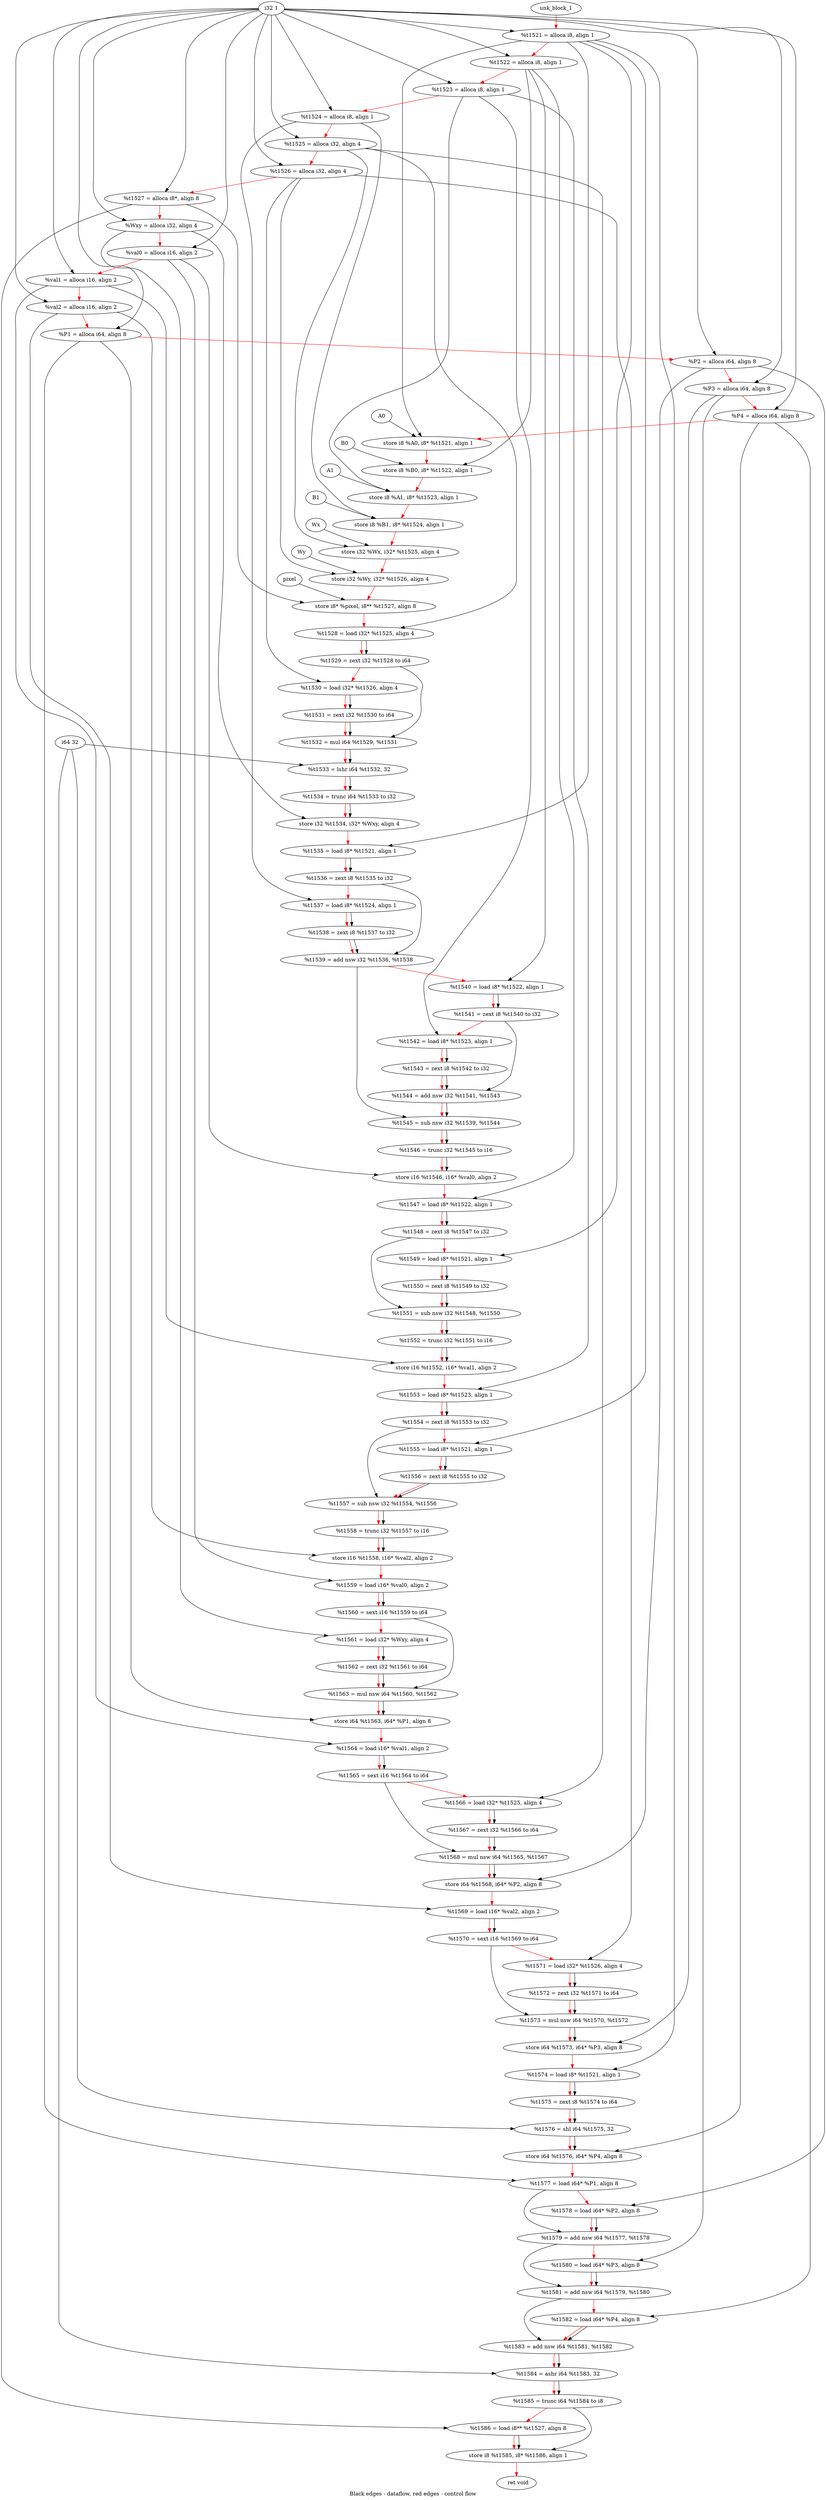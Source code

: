digraph G {
compound=true
label="Black edges - dataflow, red edges - control flow"
"t1521" [label="  %t1521 = alloca i8, align 1"]
"t1522" [label="  %t1522 = alloca i8, align 1"]
"t1523" [label="  %t1523 = alloca i8, align 1"]
"t1524" [label="  %t1524 = alloca i8, align 1"]
"t1525" [label="  %t1525 = alloca i32, align 4"]
"t1526" [label="  %t1526 = alloca i32, align 4"]
"t1527" [label="  %t1527 = alloca i8*, align 8"]
"Wxy" [label="  %Wxy = alloca i32, align 4"]
"val0" [label="  %val0 = alloca i16, align 2"]
"val1" [label="  %val1 = alloca i16, align 2"]
"val2" [label="  %val2 = alloca i16, align 2"]
"P1" [label="  %P1 = alloca i64, align 8"]
"P2" [label="  %P2 = alloca i64, align 8"]
"P3" [label="  %P3 = alloca i64, align 8"]
"P4" [label="  %P4 = alloca i64, align 8"]
"_1" [label="  store i8 %A0, i8* %t1521, align 1"]
"_2" [label="  store i8 %B0, i8* %t1522, align 1"]
"_3" [label="  store i8 %A1, i8* %t1523, align 1"]
"_4" [label="  store i8 %B1, i8* %t1524, align 1"]
"_5" [label="  store i32 %Wx, i32* %t1525, align 4"]
"_6" [label="  store i32 %Wy, i32* %t1526, align 4"]
"_7" [label="  store i8* %pixel, i8** %t1527, align 8"]
"t1528" [label="  %t1528 = load i32* %t1525, align 4"]
"t1529" [label="  %t1529 = zext i32 %t1528 to i64"]
"t1530" [label="  %t1530 = load i32* %t1526, align 4"]
"t1531" [label="  %t1531 = zext i32 %t1530 to i64"]
"t1532" [label="  %t1532 = mul i64 %t1529, %t1531"]
"t1533" [label="  %t1533 = lshr i64 %t1532, 32"]
"t1534" [label="  %t1534 = trunc i64 %t1533 to i32"]
"_8" [label="  store i32 %t1534, i32* %Wxy, align 4"]
"t1535" [label="  %t1535 = load i8* %t1521, align 1"]
"t1536" [label="  %t1536 = zext i8 %t1535 to i32"]
"t1537" [label="  %t1537 = load i8* %t1524, align 1"]
"t1538" [label="  %t1538 = zext i8 %t1537 to i32"]
"t1539" [label="  %t1539 = add nsw i32 %t1536, %t1538"]
"t1540" [label="  %t1540 = load i8* %t1522, align 1"]
"t1541" [label="  %t1541 = zext i8 %t1540 to i32"]
"t1542" [label="  %t1542 = load i8* %t1523, align 1"]
"t1543" [label="  %t1543 = zext i8 %t1542 to i32"]
"t1544" [label="  %t1544 = add nsw i32 %t1541, %t1543"]
"t1545" [label="  %t1545 = sub nsw i32 %t1539, %t1544"]
"t1546" [label="  %t1546 = trunc i32 %t1545 to i16"]
"_9" [label="  store i16 %t1546, i16* %val0, align 2"]
"t1547" [label="  %t1547 = load i8* %t1522, align 1"]
"t1548" [label="  %t1548 = zext i8 %t1547 to i32"]
"t1549" [label="  %t1549 = load i8* %t1521, align 1"]
"t1550" [label="  %t1550 = zext i8 %t1549 to i32"]
"t1551" [label="  %t1551 = sub nsw i32 %t1548, %t1550"]
"t1552" [label="  %t1552 = trunc i32 %t1551 to i16"]
"_10" [label="  store i16 %t1552, i16* %val1, align 2"]
"t1553" [label="  %t1553 = load i8* %t1523, align 1"]
"t1554" [label="  %t1554 = zext i8 %t1553 to i32"]
"t1555" [label="  %t1555 = load i8* %t1521, align 1"]
"t1556" [label="  %t1556 = zext i8 %t1555 to i32"]
"t1557" [label="  %t1557 = sub nsw i32 %t1554, %t1556"]
"t1558" [label="  %t1558 = trunc i32 %t1557 to i16"]
"_11" [label="  store i16 %t1558, i16* %val2, align 2"]
"t1559" [label="  %t1559 = load i16* %val0, align 2"]
"t1560" [label="  %t1560 = sext i16 %t1559 to i64"]
"t1561" [label="  %t1561 = load i32* %Wxy, align 4"]
"t1562" [label="  %t1562 = zext i32 %t1561 to i64"]
"t1563" [label="  %t1563 = mul nsw i64 %t1560, %t1562"]
"_12" [label="  store i64 %t1563, i64* %P1, align 8"]
"t1564" [label="  %t1564 = load i16* %val1, align 2"]
"t1565" [label="  %t1565 = sext i16 %t1564 to i64"]
"t1566" [label="  %t1566 = load i32* %t1525, align 4"]
"t1567" [label="  %t1567 = zext i32 %t1566 to i64"]
"t1568" [label="  %t1568 = mul nsw i64 %t1565, %t1567"]
"_13" [label="  store i64 %t1568, i64* %P2, align 8"]
"t1569" [label="  %t1569 = load i16* %val2, align 2"]
"t1570" [label="  %t1570 = sext i16 %t1569 to i64"]
"t1571" [label="  %t1571 = load i32* %t1526, align 4"]
"t1572" [label="  %t1572 = zext i32 %t1571 to i64"]
"t1573" [label="  %t1573 = mul nsw i64 %t1570, %t1572"]
"_14" [label="  store i64 %t1573, i64* %P3, align 8"]
"t1574" [label="  %t1574 = load i8* %t1521, align 1"]
"t1575" [label="  %t1575 = zext i8 %t1574 to i64"]
"t1576" [label="  %t1576 = shl i64 %t1575, 32"]
"_15" [label="  store i64 %t1576, i64* %P4, align 8"]
"t1577" [label="  %t1577 = load i64* %P1, align 8"]
"t1578" [label="  %t1578 = load i64* %P2, align 8"]
"t1579" [label="  %t1579 = add nsw i64 %t1577, %t1578"]
"t1580" [label="  %t1580 = load i64* %P3, align 8"]
"t1581" [label="  %t1581 = add nsw i64 %t1579, %t1580"]
"t1582" [label="  %t1582 = load i64* %P4, align 8"]
"t1583" [label="  %t1583 = add nsw i64 %t1581, %t1582"]
"t1584" [label="  %t1584 = ashr i64 %t1583, 32"]
"t1585" [label="  %t1585 = trunc i64 %t1584 to i8"]
"t1586" [label="  %t1586 = load i8** %t1527, align 8"]
"_16" [label="  store i8 %t1585, i8* %t1586, align 1"]
"_17" [label="  ret void"]
"unk_block_1" -> "t1521"[color=red]
"i32 1" -> "t1521"
"t1521" -> "t1522"[color=red weight=2]
"i32 1" -> "t1522"
"t1522" -> "t1523"[color=red weight=2]
"i32 1" -> "t1523"
"t1523" -> "t1524"[color=red weight=2]
"i32 1" -> "t1524"
"t1524" -> "t1525"[color=red weight=2]
"i32 1" -> "t1525"
"t1525" -> "t1526"[color=red weight=2]
"i32 1" -> "t1526"
"t1526" -> "t1527"[color=red weight=2]
"i32 1" -> "t1527"
"t1527" -> "Wxy"[color=red weight=2]
"i32 1" -> "Wxy"
"Wxy" -> "val0"[color=red weight=2]
"i32 1" -> "val0"
"val0" -> "val1"[color=red weight=2]
"i32 1" -> "val1"
"val1" -> "val2"[color=red weight=2]
"i32 1" -> "val2"
"val2" -> "P1"[color=red weight=2]
"i32 1" -> "P1"
"P1" -> "P2"[color=red weight=2]
"i32 1" -> "P2"
"P2" -> "P3"[color=red weight=2]
"i32 1" -> "P3"
"P3" -> "P4"[color=red weight=2]
"i32 1" -> "P4"
"P4" -> "_1"[color=red weight=2]
"A0" -> "_1"
"t1521" -> "_1"
"_1" -> "_2"[color=red weight=2]
"B0" -> "_2"
"t1522" -> "_2"
"_2" -> "_3"[color=red weight=2]
"A1" -> "_3"
"t1523" -> "_3"
"_3" -> "_4"[color=red weight=2]
"B1" -> "_4"
"t1524" -> "_4"
"_4" -> "_5"[color=red weight=2]
"Wx" -> "_5"
"t1525" -> "_5"
"_5" -> "_6"[color=red weight=2]
"Wy" -> "_6"
"t1526" -> "_6"
"_6" -> "_7"[color=red weight=2]
"pixel" -> "_7"
"t1527" -> "_7"
"_7" -> "t1528"[color=red weight=2]
"t1525" -> "t1528"
"t1528" -> "t1529"[color=red weight=2]
"t1528" -> "t1529"
"t1529" -> "t1530"[color=red weight=2]
"t1526" -> "t1530"
"t1530" -> "t1531"[color=red weight=2]
"t1530" -> "t1531"
"t1531" -> "t1532"[color=red weight=2]
"t1529" -> "t1532"
"t1531" -> "t1532"
"t1532" -> "t1533"[color=red weight=2]
"t1532" -> "t1533"
"i64 32" -> "t1533"
"t1533" -> "t1534"[color=red weight=2]
"t1533" -> "t1534"
"t1534" -> "_8"[color=red weight=2]
"t1534" -> "_8"
"Wxy" -> "_8"
"_8" -> "t1535"[color=red weight=2]
"t1521" -> "t1535"
"t1535" -> "t1536"[color=red weight=2]
"t1535" -> "t1536"
"t1536" -> "t1537"[color=red weight=2]
"t1524" -> "t1537"
"t1537" -> "t1538"[color=red weight=2]
"t1537" -> "t1538"
"t1538" -> "t1539"[color=red weight=2]
"t1536" -> "t1539"
"t1538" -> "t1539"
"t1539" -> "t1540"[color=red weight=2]
"t1522" -> "t1540"
"t1540" -> "t1541"[color=red weight=2]
"t1540" -> "t1541"
"t1541" -> "t1542"[color=red weight=2]
"t1523" -> "t1542"
"t1542" -> "t1543"[color=red weight=2]
"t1542" -> "t1543"
"t1543" -> "t1544"[color=red weight=2]
"t1541" -> "t1544"
"t1543" -> "t1544"
"t1544" -> "t1545"[color=red weight=2]
"t1539" -> "t1545"
"t1544" -> "t1545"
"t1545" -> "t1546"[color=red weight=2]
"t1545" -> "t1546"
"t1546" -> "_9"[color=red weight=2]
"t1546" -> "_9"
"val0" -> "_9"
"_9" -> "t1547"[color=red weight=2]
"t1522" -> "t1547"
"t1547" -> "t1548"[color=red weight=2]
"t1547" -> "t1548"
"t1548" -> "t1549"[color=red weight=2]
"t1521" -> "t1549"
"t1549" -> "t1550"[color=red weight=2]
"t1549" -> "t1550"
"t1550" -> "t1551"[color=red weight=2]
"t1548" -> "t1551"
"t1550" -> "t1551"
"t1551" -> "t1552"[color=red weight=2]
"t1551" -> "t1552"
"t1552" -> "_10"[color=red weight=2]
"t1552" -> "_10"
"val1" -> "_10"
"_10" -> "t1553"[color=red weight=2]
"t1523" -> "t1553"
"t1553" -> "t1554"[color=red weight=2]
"t1553" -> "t1554"
"t1554" -> "t1555"[color=red weight=2]
"t1521" -> "t1555"
"t1555" -> "t1556"[color=red weight=2]
"t1555" -> "t1556"
"t1556" -> "t1557"[color=red weight=2]
"t1554" -> "t1557"
"t1556" -> "t1557"
"t1557" -> "t1558"[color=red weight=2]
"t1557" -> "t1558"
"t1558" -> "_11"[color=red weight=2]
"t1558" -> "_11"
"val2" -> "_11"
"_11" -> "t1559"[color=red weight=2]
"val0" -> "t1559"
"t1559" -> "t1560"[color=red weight=2]
"t1559" -> "t1560"
"t1560" -> "t1561"[color=red weight=2]
"Wxy" -> "t1561"
"t1561" -> "t1562"[color=red weight=2]
"t1561" -> "t1562"
"t1562" -> "t1563"[color=red weight=2]
"t1560" -> "t1563"
"t1562" -> "t1563"
"t1563" -> "_12"[color=red weight=2]
"t1563" -> "_12"
"P1" -> "_12"
"_12" -> "t1564"[color=red weight=2]
"val1" -> "t1564"
"t1564" -> "t1565"[color=red weight=2]
"t1564" -> "t1565"
"t1565" -> "t1566"[color=red weight=2]
"t1525" -> "t1566"
"t1566" -> "t1567"[color=red weight=2]
"t1566" -> "t1567"
"t1567" -> "t1568"[color=red weight=2]
"t1565" -> "t1568"
"t1567" -> "t1568"
"t1568" -> "_13"[color=red weight=2]
"t1568" -> "_13"
"P2" -> "_13"
"_13" -> "t1569"[color=red weight=2]
"val2" -> "t1569"
"t1569" -> "t1570"[color=red weight=2]
"t1569" -> "t1570"
"t1570" -> "t1571"[color=red weight=2]
"t1526" -> "t1571"
"t1571" -> "t1572"[color=red weight=2]
"t1571" -> "t1572"
"t1572" -> "t1573"[color=red weight=2]
"t1570" -> "t1573"
"t1572" -> "t1573"
"t1573" -> "_14"[color=red weight=2]
"t1573" -> "_14"
"P3" -> "_14"
"_14" -> "t1574"[color=red weight=2]
"t1521" -> "t1574"
"t1574" -> "t1575"[color=red weight=2]
"t1574" -> "t1575"
"t1575" -> "t1576"[color=red weight=2]
"t1575" -> "t1576"
"i64 32" -> "t1576"
"t1576" -> "_15"[color=red weight=2]
"t1576" -> "_15"
"P4" -> "_15"
"_15" -> "t1577"[color=red weight=2]
"P1" -> "t1577"
"t1577" -> "t1578"[color=red weight=2]
"P2" -> "t1578"
"t1578" -> "t1579"[color=red weight=2]
"t1577" -> "t1579"
"t1578" -> "t1579"
"t1579" -> "t1580"[color=red weight=2]
"P3" -> "t1580"
"t1580" -> "t1581"[color=red weight=2]
"t1579" -> "t1581"
"t1580" -> "t1581"
"t1581" -> "t1582"[color=red weight=2]
"P4" -> "t1582"
"t1582" -> "t1583"[color=red weight=2]
"t1581" -> "t1583"
"t1582" -> "t1583"
"t1583" -> "t1584"[color=red weight=2]
"t1583" -> "t1584"
"i64 32" -> "t1584"
"t1584" -> "t1585"[color=red weight=2]
"t1584" -> "t1585"
"t1585" -> "t1586"[color=red weight=2]
"t1527" -> "t1586"
"t1586" -> "_16"[color=red weight=2]
"t1585" -> "_16"
"t1586" -> "_16"
"_16" -> "_17"[color=red weight=2]

}

